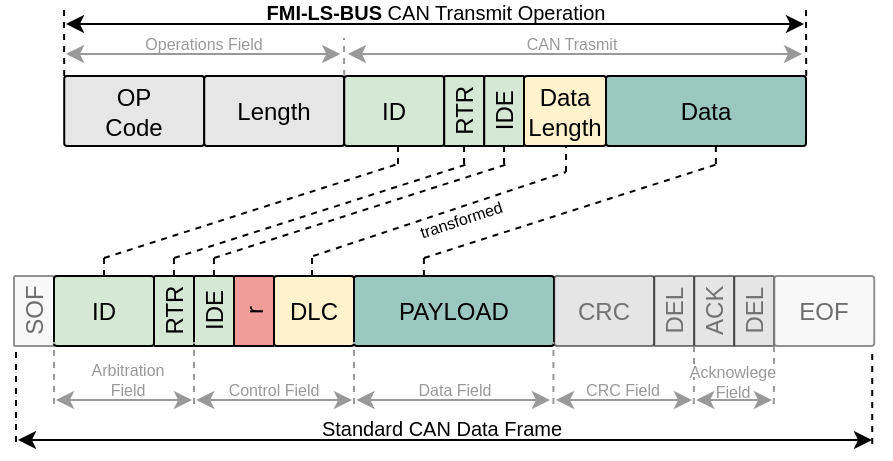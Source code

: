 <mxfile version="26.2.14">
  <diagram name="Page-1" id="7bTmnAXek1JWlI7TwWE4">
    <mxGraphModel dx="1790" dy="1006" grid="1" gridSize="1" guides="1" tooltips="1" connect="1" arrows="1" fold="1" page="1" pageScale="1" pageWidth="1169" pageHeight="827" background="none" math="0" shadow="0">
      <root>
        <mxCell id="0" />
        <mxCell id="1" parent="0" />
        <mxCell id="ZedA4VMdX3rfLIul-dvv-466" value="" style="group" parent="1" vertex="1" connectable="0">
          <mxGeometry x="58" y="454" width="430.11" height="222" as="geometry" />
        </mxCell>
        <mxCell id="ZedA4VMdX3rfLIul-dvv-381" value="OP&lt;div&gt;Code&lt;/div&gt;" style="rounded=1;whiteSpace=wrap;html=1;arcSize=4;fillColor=#E6E6E6;" parent="ZedA4VMdX3rfLIul-dvv-466" vertex="1">
          <mxGeometry x="25.11" y="38" width="70" height="35" as="geometry" />
        </mxCell>
        <mxCell id="ZedA4VMdX3rfLIul-dvv-382" value="Length" style="rounded=1;whiteSpace=wrap;html=1;arcSize=4;fillColor=#E6E6E6;" parent="ZedA4VMdX3rfLIul-dvv-466" vertex="1">
          <mxGeometry x="95.11" y="38" width="70" height="35" as="geometry" />
        </mxCell>
        <mxCell id="ZedA4VMdX3rfLIul-dvv-383" value="ID" style="rounded=1;whiteSpace=wrap;html=1;arcSize=4;horizontal=1;fillColor=#D5E8D4;" parent="ZedA4VMdX3rfLIul-dvv-466" vertex="1">
          <mxGeometry x="165.11" y="38" width="50" height="35" as="geometry" />
        </mxCell>
        <mxCell id="ZedA4VMdX3rfLIul-dvv-385" value="RTR" style="rounded=1;whiteSpace=wrap;html=1;arcSize=4;horizontal=0;fillColor=#D5E8D4;" parent="ZedA4VMdX3rfLIul-dvv-466" vertex="1">
          <mxGeometry x="215.11" y="38" width="20" height="35" as="geometry" />
        </mxCell>
        <mxCell id="ZedA4VMdX3rfLIul-dvv-386" value="IDE" style="rounded=1;whiteSpace=wrap;html=1;arcSize=4;horizontal=0;fillColor=#D5E8D4;" parent="ZedA4VMdX3rfLIul-dvv-466" vertex="1">
          <mxGeometry x="235.11" y="38" width="20" height="35" as="geometry" />
        </mxCell>
        <mxCell id="ZedA4VMdX3rfLIul-dvv-387" value="Data&lt;br&gt;Length" style="rounded=1;whiteSpace=wrap;html=1;arcSize=4;horizontal=1;fillColor=#FFF2CC;" parent="ZedA4VMdX3rfLIul-dvv-466" vertex="1">
          <mxGeometry x="255" y="38" width="41" height="35" as="geometry" />
        </mxCell>
        <mxCell id="ZedA4VMdX3rfLIul-dvv-388" value="Data" style="rounded=1;whiteSpace=wrap;html=1;arcSize=4;horizontal=1;fillColor=#9AC7BF;" parent="ZedA4VMdX3rfLIul-dvv-466" vertex="1">
          <mxGeometry x="296" y="38" width="100" height="35" as="geometry" />
        </mxCell>
        <mxCell id="ZedA4VMdX3rfLIul-dvv-389" value="SOF" style="rounded=1;whiteSpace=wrap;html=1;arcSize=4;horizontal=0;fillColor=#f5f5f5;fontColor=#333333;strokeColor=#666666;opacity=70;textOpacity=70;" parent="ZedA4VMdX3rfLIul-dvv-466" vertex="1">
          <mxGeometry y="138" width="20" height="35" as="geometry" />
        </mxCell>
        <mxCell id="ZedA4VMdX3rfLIul-dvv-391" value="RTR" style="rounded=1;whiteSpace=wrap;html=1;arcSize=4;horizontal=0;fillColor=#D5E8D4;" parent="ZedA4VMdX3rfLIul-dvv-466" vertex="1">
          <mxGeometry x="70" y="138" width="20" height="35" as="geometry" />
        </mxCell>
        <mxCell id="ZedA4VMdX3rfLIul-dvv-392" value="IDE" style="rounded=1;whiteSpace=wrap;html=1;arcSize=4;horizontal=0;fillColor=#D5E8D4;" parent="ZedA4VMdX3rfLIul-dvv-466" vertex="1">
          <mxGeometry x="90" y="138" width="20" height="35" as="geometry" />
        </mxCell>
        <mxCell id="ZedA4VMdX3rfLIul-dvv-393" value="ID" style="rounded=1;whiteSpace=wrap;html=1;arcSize=4;horizontal=1;fillColor=#D5E8D4;" parent="ZedA4VMdX3rfLIul-dvv-466" vertex="1">
          <mxGeometry x="20" y="138" width="50" height="35" as="geometry" />
        </mxCell>
        <mxCell id="ZedA4VMdX3rfLIul-dvv-395" value="DLC" style="rounded=1;whiteSpace=wrap;html=1;arcSize=4;horizontal=1;fillColor=#FFF2CC;" parent="ZedA4VMdX3rfLIul-dvv-466" vertex="1">
          <mxGeometry x="130" y="138" width="40" height="35" as="geometry" />
        </mxCell>
        <mxCell id="ZedA4VMdX3rfLIul-dvv-396" value="PAYLOAD" style="rounded=1;whiteSpace=wrap;html=1;arcSize=4;horizontal=1;fillColor=#9AC7BF;" parent="ZedA4VMdX3rfLIul-dvv-466" vertex="1">
          <mxGeometry x="170" y="138" width="100" height="35" as="geometry" />
        </mxCell>
        <mxCell id="ZedA4VMdX3rfLIul-dvv-397" value="CRC" style="rounded=1;whiteSpace=wrap;html=1;arcSize=4;horizontal=1;fillColor=#CCCCCC;opacity=50;textOpacity=50;" parent="ZedA4VMdX3rfLIul-dvv-466" vertex="1">
          <mxGeometry x="270.11" y="138" width="50" height="35" as="geometry" />
        </mxCell>
        <mxCell id="ZedA4VMdX3rfLIul-dvv-398" value="DEL" style="rounded=1;whiteSpace=wrap;html=1;arcSize=4;horizontal=0;fillColor=#CCCCCC;opacity=50;textOpacity=50;" parent="ZedA4VMdX3rfLIul-dvv-466" vertex="1">
          <mxGeometry x="320.11" y="138" width="20" height="35" as="geometry" />
        </mxCell>
        <mxCell id="ZedA4VMdX3rfLIul-dvv-399" value="ACK" style="rounded=1;whiteSpace=wrap;html=1;arcSize=4;horizontal=0;fillColor=#CCCCCC;opacity=50;textOpacity=50;" parent="ZedA4VMdX3rfLIul-dvv-466" vertex="1">
          <mxGeometry x="340.11" y="138" width="20" height="35" as="geometry" />
        </mxCell>
        <mxCell id="ZedA4VMdX3rfLIul-dvv-400" value="DEL" style="rounded=1;whiteSpace=wrap;html=1;arcSize=4;horizontal=0;fillColor=#CCCCCC;opacity=50;textOpacity=50;" parent="ZedA4VMdX3rfLIul-dvv-466" vertex="1">
          <mxGeometry x="360.11" y="138" width="20" height="35" as="geometry" />
        </mxCell>
        <mxCell id="ZedA4VMdX3rfLIul-dvv-401" value="EOF" style="rounded=1;whiteSpace=wrap;html=1;arcSize=4;horizontal=1;fillColor=#f5f5f5;fontColor=#333333;strokeColor=#666666;opacity=70;textOpacity=70;" parent="ZedA4VMdX3rfLIul-dvv-466" vertex="1">
          <mxGeometry x="380.11" y="138" width="50" height="35" as="geometry" />
        </mxCell>
        <mxCell id="ZedA4VMdX3rfLIul-dvv-410" value="r" style="rounded=1;whiteSpace=wrap;html=1;arcSize=4;horizontal=0;fillColor=#F19C99;" parent="ZedA4VMdX3rfLIul-dvv-466" vertex="1">
          <mxGeometry x="110" y="138" width="20" height="35" as="geometry" />
        </mxCell>
        <mxCell id="ZedA4VMdX3rfLIul-dvv-411" value="" style="endArrow=none;dashed=1;html=1;rounded=0;entryX=0;entryY=1;entryDx=0;entryDy=0;" parent="ZedA4VMdX3rfLIul-dvv-466" edge="1">
          <mxGeometry width="50" height="50" relative="1" as="geometry">
            <mxPoint x="1" y="221" as="sourcePoint" />
            <mxPoint x="1" y="173" as="targetPoint" />
          </mxGeometry>
        </mxCell>
        <mxCell id="ZedA4VMdX3rfLIul-dvv-412" value="" style="endArrow=none;dashed=1;html=1;rounded=0;entryX=0;entryY=1;entryDx=0;entryDy=0;" parent="ZedA4VMdX3rfLIul-dvv-466" edge="1">
          <mxGeometry width="50" height="50" relative="1" as="geometry">
            <mxPoint x="429.11" y="222" as="sourcePoint" />
            <mxPoint x="429.11" y="174" as="targetPoint" />
          </mxGeometry>
        </mxCell>
        <mxCell id="ZedA4VMdX3rfLIul-dvv-413" value="" style="endArrow=classic;startArrow=classic;html=1;rounded=0;" parent="ZedA4VMdX3rfLIul-dvv-466" edge="1">
          <mxGeometry width="50" height="50" relative="1" as="geometry">
            <mxPoint x="2" y="220" as="sourcePoint" />
            <mxPoint x="429" y="220" as="targetPoint" />
          </mxGeometry>
        </mxCell>
        <mxCell id="ZedA4VMdX3rfLIul-dvv-415" value="" style="endArrow=none;dashed=1;html=1;rounded=0;entryX=0;entryY=1;entryDx=0;entryDy=0;strokeColor=#999999;" parent="ZedA4VMdX3rfLIul-dvv-466" edge="1">
          <mxGeometry width="50" height="50" relative="1" as="geometry">
            <mxPoint x="20" y="202" as="sourcePoint" />
            <mxPoint x="20" y="171" as="targetPoint" />
          </mxGeometry>
        </mxCell>
        <mxCell id="ZedA4VMdX3rfLIul-dvv-416" value="" style="endArrow=none;dashed=1;html=1;rounded=0;entryX=0;entryY=1;entryDx=0;entryDy=0;strokeColor=#999999;" parent="ZedA4VMdX3rfLIul-dvv-466" edge="1">
          <mxGeometry width="50" height="50" relative="1" as="geometry">
            <mxPoint x="90" y="202" as="sourcePoint" />
            <mxPoint x="90" y="171" as="targetPoint" />
          </mxGeometry>
        </mxCell>
        <mxCell id="ZedA4VMdX3rfLIul-dvv-417" value="" style="endArrow=none;dashed=1;html=1;rounded=0;entryX=0;entryY=1;entryDx=0;entryDy=0;strokeColor=#999999;" parent="ZedA4VMdX3rfLIul-dvv-466" edge="1">
          <mxGeometry width="50" height="50" relative="1" as="geometry">
            <mxPoint x="170" y="202" as="sourcePoint" />
            <mxPoint x="170" y="171" as="targetPoint" />
          </mxGeometry>
        </mxCell>
        <mxCell id="ZedA4VMdX3rfLIul-dvv-418" value="" style="endArrow=none;dashed=1;html=1;rounded=0;entryX=0;entryY=1;entryDx=0;entryDy=0;strokeColor=#999999;" parent="ZedA4VMdX3rfLIul-dvv-466" edge="1">
          <mxGeometry width="50" height="50" relative="1" as="geometry">
            <mxPoint x="269.71" y="202" as="sourcePoint" />
            <mxPoint x="269.71" y="171" as="targetPoint" />
          </mxGeometry>
        </mxCell>
        <mxCell id="ZedA4VMdX3rfLIul-dvv-419" value="" style="endArrow=none;dashed=1;html=1;rounded=0;entryX=0.085;entryY=0.249;entryDx=0;entryDy=0;entryPerimeter=0;strokeColor=#999999;" parent="ZedA4VMdX3rfLIul-dvv-466" target="ZedA4VMdX3rfLIul-dvv-429" edge="1">
          <mxGeometry width="50" height="50" relative="1" as="geometry">
            <mxPoint x="339.88" y="202" as="sourcePoint" />
            <mxPoint x="339.88" y="171" as="targetPoint" />
          </mxGeometry>
        </mxCell>
        <mxCell id="ZedA4VMdX3rfLIul-dvv-421" value="" style="endArrow=classic;startArrow=classic;html=1;rounded=0;fontColor=#999999;strokeColor=#999999;" parent="ZedA4VMdX3rfLIul-dvv-466" edge="1">
          <mxGeometry width="50" height="50" relative="1" as="geometry">
            <mxPoint x="21" y="200" as="sourcePoint" />
            <mxPoint x="89" y="200" as="targetPoint" />
          </mxGeometry>
        </mxCell>
        <mxCell id="ZedA4VMdX3rfLIul-dvv-422" value="" style="endArrow=classic;startArrow=classic;html=1;rounded=0;fontColor=#999999;strokeColor=#999999;" parent="ZedA4VMdX3rfLIul-dvv-466" edge="1">
          <mxGeometry width="50" height="50" relative="1" as="geometry">
            <mxPoint x="91.11" y="200" as="sourcePoint" />
            <mxPoint x="169" y="200" as="targetPoint" />
          </mxGeometry>
        </mxCell>
        <mxCell id="ZedA4VMdX3rfLIul-dvv-423" value="" style="endArrow=classic;startArrow=classic;html=1;rounded=0;fontColor=#999999;strokeColor=#999999;" parent="ZedA4VMdX3rfLIul-dvv-466" edge="1">
          <mxGeometry width="50" height="50" relative="1" as="geometry">
            <mxPoint x="171.22" y="200" as="sourcePoint" />
            <mxPoint x="268" y="200" as="targetPoint" />
          </mxGeometry>
        </mxCell>
        <mxCell id="ZedA4VMdX3rfLIul-dvv-424" value="" style="endArrow=classic;startArrow=classic;html=1;rounded=0;fontColor=#999999;strokeColor=#999999;" parent="ZedA4VMdX3rfLIul-dvv-466" edge="1">
          <mxGeometry width="50" height="50" relative="1" as="geometry">
            <mxPoint x="271" y="200" as="sourcePoint" />
            <mxPoint x="339" y="200" as="targetPoint" />
          </mxGeometry>
        </mxCell>
        <mxCell id="ZedA4VMdX3rfLIul-dvv-425" value="" style="endArrow=classic;startArrow=classic;html=1;rounded=0;fontColor=#999999;strokeColor=#999999;" parent="ZedA4VMdX3rfLIul-dvv-466" edge="1">
          <mxGeometry width="50" height="50" relative="1" as="geometry">
            <mxPoint x="341.11" y="200" as="sourcePoint" />
            <mxPoint x="379" y="200" as="targetPoint" />
          </mxGeometry>
        </mxCell>
        <mxCell id="ZedA4VMdX3rfLIul-dvv-426" value="Standard CAN Data Frame" style="text;html=1;align=center;verticalAlign=middle;whiteSpace=wrap;rounded=0;fontSize=10;" parent="ZedA4VMdX3rfLIul-dvv-466" vertex="1">
          <mxGeometry x="22" y="208" width="384" height="12" as="geometry" />
        </mxCell>
        <mxCell id="ZedA4VMdX3rfLIul-dvv-427" value="Data Field" style="text;html=1;align=center;verticalAlign=middle;whiteSpace=wrap;rounded=0;fontSize=8;fontColor=#999999;" parent="ZedA4VMdX3rfLIul-dvv-466" vertex="1">
          <mxGeometry x="196.5" y="190" width="47" height="10" as="geometry" />
        </mxCell>
        <mxCell id="ZedA4VMdX3rfLIul-dvv-428" value="CRC Field" style="text;html=1;align=center;verticalAlign=middle;whiteSpace=wrap;rounded=0;fontSize=8;fontColor=#999999;" parent="ZedA4VMdX3rfLIul-dvv-466" vertex="1">
          <mxGeometry x="281" y="190" width="47" height="10" as="geometry" />
        </mxCell>
        <mxCell id="ZedA4VMdX3rfLIul-dvv-429" value="Acknowlege Field" style="text;html=1;align=center;verticalAlign=middle;whiteSpace=wrap;rounded=0;fontSize=8;fontColor=#999999;" parent="ZedA4VMdX3rfLIul-dvv-466" vertex="1">
          <mxGeometry x="336" y="186" width="47" height="10" as="geometry" />
        </mxCell>
        <mxCell id="ZedA4VMdX3rfLIul-dvv-430" value="" style="endArrow=none;dashed=1;html=1;rounded=0;entryX=0.083;entryY=0.5;entryDx=0;entryDy=0;entryPerimeter=0;strokeColor=#999999;" parent="ZedA4VMdX3rfLIul-dvv-466" edge="1">
          <mxGeometry width="50" height="50" relative="1" as="geometry">
            <mxPoint x="340" y="182" as="sourcePoint" />
            <mxPoint x="340" y="172" as="targetPoint" />
          </mxGeometry>
        </mxCell>
        <mxCell id="ZedA4VMdX3rfLIul-dvv-433" value="Control Field" style="text;html=1;align=center;verticalAlign=middle;whiteSpace=wrap;rounded=0;fontSize=8;fontColor=#999999;" parent="ZedA4VMdX3rfLIul-dvv-466" vertex="1">
          <mxGeometry x="106.22" y="190" width="47.89" height="10" as="geometry" />
        </mxCell>
        <mxCell id="ZedA4VMdX3rfLIul-dvv-434" value="Arbitration Field" style="text;html=1;align=center;verticalAlign=middle;whiteSpace=wrap;rounded=0;fontSize=8;fontColor=#999999;" parent="ZedA4VMdX3rfLIul-dvv-466" vertex="1">
          <mxGeometry x="33.0" y="185" width="47.89" height="10" as="geometry" />
        </mxCell>
        <mxCell id="ZedA4VMdX3rfLIul-dvv-435" value="" style="endArrow=none;dashed=1;html=1;rounded=0;strokeColor=#999999;" parent="ZedA4VMdX3rfLIul-dvv-466" edge="1">
          <mxGeometry width="50" height="50" relative="1" as="geometry">
            <mxPoint x="379.88" y="202" as="sourcePoint" />
            <mxPoint x="380" y="190" as="targetPoint" />
          </mxGeometry>
        </mxCell>
        <mxCell id="ZedA4VMdX3rfLIul-dvv-436" value="" style="endArrow=none;dashed=1;html=1;rounded=0;entryX=0.083;entryY=0.5;entryDx=0;entryDy=0;entryPerimeter=0;strokeColor=#999999;" parent="ZedA4VMdX3rfLIul-dvv-466" edge="1">
          <mxGeometry width="50" height="50" relative="1" as="geometry">
            <mxPoint x="380" y="182" as="sourcePoint" />
            <mxPoint x="380" y="172" as="targetPoint" />
          </mxGeometry>
        </mxCell>
        <mxCell id="ZedA4VMdX3rfLIul-dvv-437" value="" style="endArrow=none;dashed=1;html=1;rounded=0;strokeColor=#999999;" parent="ZedA4VMdX3rfLIul-dvv-466" edge="1">
          <mxGeometry width="50" height="50" relative="1" as="geometry">
            <mxPoint x="165.11" y="38" as="sourcePoint" />
            <mxPoint x="165" y="19" as="targetPoint" />
          </mxGeometry>
        </mxCell>
        <mxCell id="ZedA4VMdX3rfLIul-dvv-439" value="" style="endArrow=none;dashed=1;html=1;rounded=0;" parent="ZedA4VMdX3rfLIul-dvv-466" edge="1">
          <mxGeometry width="50" height="50" relative="1" as="geometry">
            <mxPoint x="25.11" y="38" as="sourcePoint" />
            <mxPoint x="25" y="2" as="targetPoint" />
          </mxGeometry>
        </mxCell>
        <mxCell id="ZedA4VMdX3rfLIul-dvv-441" value="" style="endArrow=classic;startArrow=classic;html=1;rounded=0;" parent="ZedA4VMdX3rfLIul-dvv-466" edge="1">
          <mxGeometry width="50" height="50" relative="1" as="geometry">
            <mxPoint x="26" y="12" as="sourcePoint" />
            <mxPoint x="395" y="12" as="targetPoint" />
          </mxGeometry>
        </mxCell>
        <mxCell id="ZedA4VMdX3rfLIul-dvv-442" value="&lt;b&gt;FMI-LS-BUS&lt;/b&gt; CAN Transmit Operation" style="text;html=1;align=center;verticalAlign=middle;whiteSpace=wrap;rounded=0;fontSize=10;" parent="ZedA4VMdX3rfLIul-dvv-466" vertex="1">
          <mxGeometry x="29" width="364" height="12" as="geometry" />
        </mxCell>
        <mxCell id="ZedA4VMdX3rfLIul-dvv-443" value="Operations Field" style="text;html=1;align=center;verticalAlign=middle;whiteSpace=wrap;rounded=0;fontSize=8;fontColor=#999999;" parent="ZedA4VMdX3rfLIul-dvv-466" vertex="1">
          <mxGeometry x="54" y="17" width="82" height="10" as="geometry" />
        </mxCell>
        <mxCell id="ZedA4VMdX3rfLIul-dvv-444" value="" style="endArrow=classic;startArrow=classic;html=1;rounded=0;fontColor=#999999;strokeColor=#999999;" parent="ZedA4VMdX3rfLIul-dvv-466" edge="1">
          <mxGeometry width="50" height="50" relative="1" as="geometry">
            <mxPoint x="26" y="27" as="sourcePoint" />
            <mxPoint x="163.11" y="27" as="targetPoint" />
          </mxGeometry>
        </mxCell>
        <mxCell id="ZedA4VMdX3rfLIul-dvv-445" value="" style="endArrow=none;dashed=1;html=1;rounded=0;" parent="ZedA4VMdX3rfLIul-dvv-466" edge="1">
          <mxGeometry width="50" height="50" relative="1" as="geometry">
            <mxPoint x="396.11" y="38" as="sourcePoint" />
            <mxPoint x="396" y="2" as="targetPoint" />
          </mxGeometry>
        </mxCell>
        <mxCell id="ZedA4VMdX3rfLIul-dvv-446" value="CAN Trasmit" style="text;html=1;align=center;verticalAlign=middle;whiteSpace=wrap;rounded=0;fontSize=8;fontColor=#999999;" parent="ZedA4VMdX3rfLIul-dvv-466" vertex="1">
          <mxGeometry x="238" y="17" width="82" height="10" as="geometry" />
        </mxCell>
        <mxCell id="ZedA4VMdX3rfLIul-dvv-447" value="" style="endArrow=classic;startArrow=classic;html=1;rounded=0;fontColor=#999999;strokeColor=#999999;" parent="ZedA4VMdX3rfLIul-dvv-466" edge="1">
          <mxGeometry width="50" height="50" relative="1" as="geometry">
            <mxPoint x="167" y="27" as="sourcePoint" />
            <mxPoint x="394" y="27" as="targetPoint" />
          </mxGeometry>
        </mxCell>
        <mxCell id="ZedA4VMdX3rfLIul-dvv-450" value="" style="endArrow=none;html=1;rounded=0;exitX=0.5;exitY=0;exitDx=0;exitDy=0;dashed=1;" parent="ZedA4VMdX3rfLIul-dvv-466" source="ZedA4VMdX3rfLIul-dvv-393" edge="1">
          <mxGeometry width="50" height="50" relative="1" as="geometry">
            <mxPoint x="52" y="134" as="sourcePoint" />
            <mxPoint x="45" y="129" as="targetPoint" />
          </mxGeometry>
        </mxCell>
        <mxCell id="ZedA4VMdX3rfLIul-dvv-451" value="" style="endArrow=none;html=1;rounded=0;exitX=0.5;exitY=0;exitDx=0;exitDy=0;dashed=1;" parent="ZedA4VMdX3rfLIul-dvv-466" edge="1">
          <mxGeometry width="50" height="50" relative="1" as="geometry">
            <mxPoint x="79.96" y="138" as="sourcePoint" />
            <mxPoint x="79.96" y="129" as="targetPoint" />
          </mxGeometry>
        </mxCell>
        <mxCell id="ZedA4VMdX3rfLIul-dvv-452" value="" style="endArrow=none;html=1;rounded=0;exitX=0.5;exitY=0;exitDx=0;exitDy=0;dashed=1;" parent="ZedA4VMdX3rfLIul-dvv-466" edge="1">
          <mxGeometry width="50" height="50" relative="1" as="geometry">
            <mxPoint x="99.96" y="138" as="sourcePoint" />
            <mxPoint x="99.96" y="129" as="targetPoint" />
          </mxGeometry>
        </mxCell>
        <mxCell id="ZedA4VMdX3rfLIul-dvv-453" value="" style="endArrow=none;html=1;rounded=0;exitX=0.5;exitY=0;exitDx=0;exitDy=0;dashed=1;" parent="ZedA4VMdX3rfLIul-dvv-466" edge="1">
          <mxGeometry width="50" height="50" relative="1" as="geometry">
            <mxPoint x="149" y="138" as="sourcePoint" />
            <mxPoint x="149" y="129" as="targetPoint" />
          </mxGeometry>
        </mxCell>
        <mxCell id="ZedA4VMdX3rfLIul-dvv-454" value="" style="endArrow=none;html=1;rounded=0;exitX=0.5;exitY=0;exitDx=0;exitDy=0;dashed=1;" parent="ZedA4VMdX3rfLIul-dvv-466" edge="1">
          <mxGeometry width="50" height="50" relative="1" as="geometry">
            <mxPoint x="204.94" y="138" as="sourcePoint" />
            <mxPoint x="204.94" y="129" as="targetPoint" />
          </mxGeometry>
        </mxCell>
        <mxCell id="ZedA4VMdX3rfLIul-dvv-455" value="" style="endArrow=none;html=1;rounded=0;exitX=0.5;exitY=0;exitDx=0;exitDy=0;dashed=1;" parent="ZedA4VMdX3rfLIul-dvv-466" edge="1">
          <mxGeometry width="50" height="50" relative="1" as="geometry">
            <mxPoint x="192" y="82" as="sourcePoint" />
            <mxPoint x="192" y="73" as="targetPoint" />
          </mxGeometry>
        </mxCell>
        <mxCell id="ZedA4VMdX3rfLIul-dvv-456" value="" style="endArrow=none;html=1;rounded=0;exitX=0.5;exitY=0;exitDx=0;exitDy=0;dashed=1;" parent="ZedA4VMdX3rfLIul-dvv-466" edge="1">
          <mxGeometry width="50" height="50" relative="1" as="geometry">
            <mxPoint x="225.03" y="82" as="sourcePoint" />
            <mxPoint x="225.03" y="73" as="targetPoint" />
          </mxGeometry>
        </mxCell>
        <mxCell id="ZedA4VMdX3rfLIul-dvv-457" value="" style="endArrow=none;html=1;rounded=0;exitX=0.5;exitY=0;exitDx=0;exitDy=0;dashed=1;" parent="ZedA4VMdX3rfLIul-dvv-466" edge="1">
          <mxGeometry width="50" height="50" relative="1" as="geometry">
            <mxPoint x="245.03" y="82" as="sourcePoint" />
            <mxPoint x="245.03" y="73" as="targetPoint" />
          </mxGeometry>
        </mxCell>
        <mxCell id="ZedA4VMdX3rfLIul-dvv-458" value="" style="endArrow=none;html=1;rounded=0;dashed=1;entryX=0.513;entryY=1.01;entryDx=0;entryDy=0;entryPerimeter=0;" parent="ZedA4VMdX3rfLIul-dvv-466" target="ZedA4VMdX3rfLIul-dvv-387" edge="1">
          <mxGeometry width="50" height="50" relative="1" as="geometry">
            <mxPoint x="276" y="86" as="sourcePoint" />
            <mxPoint x="275.44" y="73" as="targetPoint" />
          </mxGeometry>
        </mxCell>
        <mxCell id="ZedA4VMdX3rfLIul-dvv-459" value="" style="endArrow=none;html=1;rounded=0;exitX=0.5;exitY=0;exitDx=0;exitDy=0;dashed=1;" parent="ZedA4VMdX3rfLIul-dvv-466" edge="1">
          <mxGeometry width="50" height="50" relative="1" as="geometry">
            <mxPoint x="350.94" y="82" as="sourcePoint" />
            <mxPoint x="350.94" y="73" as="targetPoint" />
          </mxGeometry>
        </mxCell>
        <mxCell id="ZedA4VMdX3rfLIul-dvv-460" value="" style="endArrow=none;dashed=1;html=1;rounded=0;" parent="ZedA4VMdX3rfLIul-dvv-466" edge="1">
          <mxGeometry width="50" height="50" relative="1" as="geometry">
            <mxPoint x="45" y="129" as="sourcePoint" />
            <mxPoint x="192" y="82" as="targetPoint" />
          </mxGeometry>
        </mxCell>
        <mxCell id="ZedA4VMdX3rfLIul-dvv-461" value="" style="endArrow=none;dashed=1;html=1;rounded=0;" parent="ZedA4VMdX3rfLIul-dvv-466" edge="1">
          <mxGeometry width="50" height="50" relative="1" as="geometry">
            <mxPoint x="80" y="129" as="sourcePoint" />
            <mxPoint x="227" y="82" as="targetPoint" />
          </mxGeometry>
        </mxCell>
        <mxCell id="ZedA4VMdX3rfLIul-dvv-462" value="" style="endArrow=none;dashed=1;html=1;rounded=0;" parent="ZedA4VMdX3rfLIul-dvv-466" edge="1">
          <mxGeometry width="50" height="50" relative="1" as="geometry">
            <mxPoint x="100" y="129" as="sourcePoint" />
            <mxPoint x="247" y="82" as="targetPoint" />
          </mxGeometry>
        </mxCell>
        <mxCell id="ZedA4VMdX3rfLIul-dvv-463" value="" style="endArrow=none;dashed=1;html=1;rounded=0;" parent="ZedA4VMdX3rfLIul-dvv-466" edge="1">
          <mxGeometry width="50" height="50" relative="1" as="geometry">
            <mxPoint x="205" y="129" as="sourcePoint" />
            <mxPoint x="352" y="82" as="targetPoint" />
          </mxGeometry>
        </mxCell>
        <mxCell id="ZedA4VMdX3rfLIul-dvv-464" value="" style="endArrow=none;dashed=1;html=1;rounded=0;" parent="ZedA4VMdX3rfLIul-dvv-466" edge="1">
          <mxGeometry width="50" height="50" relative="1" as="geometry">
            <mxPoint x="149.61" y="128" as="sourcePoint" />
            <mxPoint x="276" y="86" as="targetPoint" />
          </mxGeometry>
        </mxCell>
        <mxCell id="ZedA4VMdX3rfLIul-dvv-465" value="transformed" style="edgeLabel;html=1;align=center;verticalAlign=middle;resizable=0;points=[];rotation=341.75;fontSize=8;" parent="ZedA4VMdX3rfLIul-dvv-464" vertex="1" connectable="0">
          <mxGeometry x="0.36" relative="1" as="geometry">
            <mxPoint x="-13" y="10" as="offset" />
          </mxGeometry>
        </mxCell>
      </root>
    </mxGraphModel>
  </diagram>
</mxfile>

